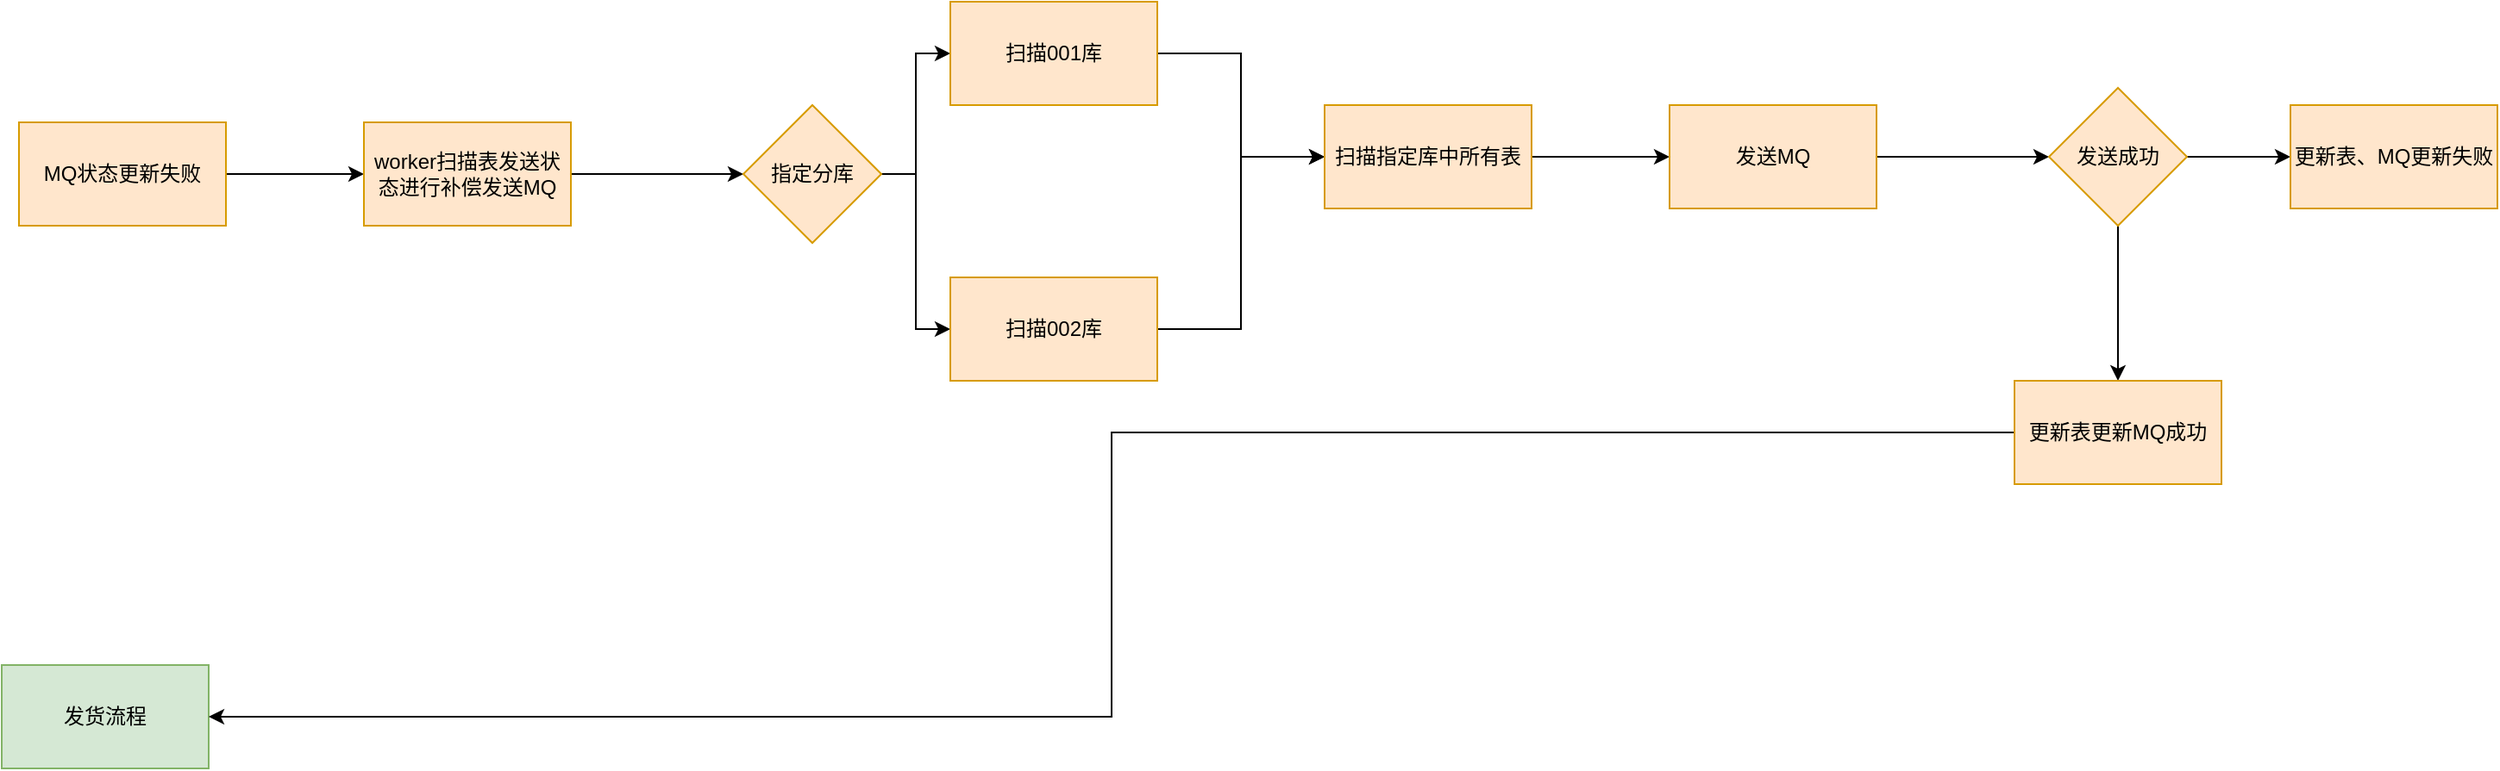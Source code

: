 <mxfile version="22.1.5" type="github">
  <diagram name="第 1 页" id="4gv3G2_DYUCbwfBhQcV8">
    <mxGraphModel dx="1002" dy="543" grid="1" gridSize="10" guides="1" tooltips="1" connect="1" arrows="1" fold="1" page="1" pageScale="1" pageWidth="827" pageHeight="1169" math="0" shadow="0">
      <root>
        <mxCell id="0" />
        <mxCell id="1" parent="0" />
        <mxCell id="WwrmDKlZUnJDuyraNP7t-3" value="" style="edgeStyle=orthogonalEdgeStyle;rounded=0;orthogonalLoop=1;jettySize=auto;html=1;" edge="1" parent="1" source="WwrmDKlZUnJDuyraNP7t-1" target="WwrmDKlZUnJDuyraNP7t-2">
          <mxGeometry relative="1" as="geometry" />
        </mxCell>
        <mxCell id="WwrmDKlZUnJDuyraNP7t-1" value="MQ状态更新失败" style="rounded=0;whiteSpace=wrap;html=1;fillColor=#ffe6cc;strokeColor=#d79b00;" vertex="1" parent="1">
          <mxGeometry x="70" y="210" width="120" height="60" as="geometry" />
        </mxCell>
        <mxCell id="WwrmDKlZUnJDuyraNP7t-7" value="" style="edgeStyle=orthogonalEdgeStyle;rounded=0;orthogonalLoop=1;jettySize=auto;html=1;" edge="1" parent="1" source="WwrmDKlZUnJDuyraNP7t-2" target="WwrmDKlZUnJDuyraNP7t-6">
          <mxGeometry relative="1" as="geometry" />
        </mxCell>
        <mxCell id="WwrmDKlZUnJDuyraNP7t-2" value="worker扫描表发送状态进行补偿发送MQ" style="whiteSpace=wrap;html=1;fillColor=#ffe6cc;strokeColor=#d79b00;rounded=0;" vertex="1" parent="1">
          <mxGeometry x="270" y="210" width="120" height="60" as="geometry" />
        </mxCell>
        <mxCell id="WwrmDKlZUnJDuyraNP7t-9" value="" style="edgeStyle=orthogonalEdgeStyle;rounded=0;orthogonalLoop=1;jettySize=auto;html=1;" edge="1" parent="1" source="WwrmDKlZUnJDuyraNP7t-6" target="WwrmDKlZUnJDuyraNP7t-8">
          <mxGeometry relative="1" as="geometry" />
        </mxCell>
        <mxCell id="WwrmDKlZUnJDuyraNP7t-12" value="" style="edgeStyle=orthogonalEdgeStyle;rounded=0;orthogonalLoop=1;jettySize=auto;html=1;" edge="1" parent="1" source="WwrmDKlZUnJDuyraNP7t-6" target="WwrmDKlZUnJDuyraNP7t-11">
          <mxGeometry relative="1" as="geometry">
            <Array as="points">
              <mxPoint x="590" y="240" />
              <mxPoint x="590" y="330" />
            </Array>
          </mxGeometry>
        </mxCell>
        <mxCell id="WwrmDKlZUnJDuyraNP7t-6" value="指定分库" style="rhombus;whiteSpace=wrap;html=1;fillColor=#ffe6cc;strokeColor=#d79b00;rounded=0;" vertex="1" parent="1">
          <mxGeometry x="490" y="200" width="80" height="80" as="geometry" />
        </mxCell>
        <mxCell id="WwrmDKlZUnJDuyraNP7t-15" value="" style="edgeStyle=orthogonalEdgeStyle;rounded=0;orthogonalLoop=1;jettySize=auto;html=1;" edge="1" parent="1" source="WwrmDKlZUnJDuyraNP7t-8" target="WwrmDKlZUnJDuyraNP7t-14">
          <mxGeometry relative="1" as="geometry" />
        </mxCell>
        <mxCell id="WwrmDKlZUnJDuyraNP7t-8" value="扫描001库" style="whiteSpace=wrap;html=1;fillColor=#ffe6cc;strokeColor=#d79b00;rounded=0;" vertex="1" parent="1">
          <mxGeometry x="610" y="140" width="120" height="60" as="geometry" />
        </mxCell>
        <mxCell id="WwrmDKlZUnJDuyraNP7t-16" style="edgeStyle=orthogonalEdgeStyle;rounded=0;orthogonalLoop=1;jettySize=auto;html=1;entryX=0;entryY=0.5;entryDx=0;entryDy=0;" edge="1" parent="1" source="WwrmDKlZUnJDuyraNP7t-11" target="WwrmDKlZUnJDuyraNP7t-14">
          <mxGeometry relative="1" as="geometry" />
        </mxCell>
        <mxCell id="WwrmDKlZUnJDuyraNP7t-11" value="扫描002库" style="whiteSpace=wrap;html=1;fillColor=#ffe6cc;strokeColor=#d79b00;rounded=0;" vertex="1" parent="1">
          <mxGeometry x="610" y="300" width="120" height="60" as="geometry" />
        </mxCell>
        <mxCell id="WwrmDKlZUnJDuyraNP7t-18" value="" style="edgeStyle=orthogonalEdgeStyle;rounded=0;orthogonalLoop=1;jettySize=auto;html=1;" edge="1" parent="1" source="WwrmDKlZUnJDuyraNP7t-14" target="WwrmDKlZUnJDuyraNP7t-17">
          <mxGeometry relative="1" as="geometry" />
        </mxCell>
        <mxCell id="WwrmDKlZUnJDuyraNP7t-14" value="扫描指定库中所有表" style="whiteSpace=wrap;html=1;fillColor=#ffe6cc;strokeColor=#d79b00;rounded=0;" vertex="1" parent="1">
          <mxGeometry x="827" y="200" width="120" height="60" as="geometry" />
        </mxCell>
        <mxCell id="WwrmDKlZUnJDuyraNP7t-20" value="" style="edgeStyle=orthogonalEdgeStyle;rounded=0;orthogonalLoop=1;jettySize=auto;html=1;" edge="1" parent="1" source="WwrmDKlZUnJDuyraNP7t-17" target="WwrmDKlZUnJDuyraNP7t-19">
          <mxGeometry relative="1" as="geometry" />
        </mxCell>
        <mxCell id="WwrmDKlZUnJDuyraNP7t-17" value="发送MQ" style="whiteSpace=wrap;html=1;fillColor=#ffe6cc;strokeColor=#d79b00;rounded=0;" vertex="1" parent="1">
          <mxGeometry x="1027" y="200" width="120" height="60" as="geometry" />
        </mxCell>
        <mxCell id="WwrmDKlZUnJDuyraNP7t-26" value="" style="edgeStyle=orthogonalEdgeStyle;rounded=0;orthogonalLoop=1;jettySize=auto;html=1;" edge="1" parent="1" source="WwrmDKlZUnJDuyraNP7t-19" target="WwrmDKlZUnJDuyraNP7t-25">
          <mxGeometry relative="1" as="geometry" />
        </mxCell>
        <mxCell id="WwrmDKlZUnJDuyraNP7t-27" style="edgeStyle=orthogonalEdgeStyle;rounded=0;orthogonalLoop=1;jettySize=auto;html=1;" edge="1" parent="1" source="WwrmDKlZUnJDuyraNP7t-19">
          <mxGeometry relative="1" as="geometry">
            <mxPoint x="1287" y="360" as="targetPoint" />
          </mxGeometry>
        </mxCell>
        <mxCell id="WwrmDKlZUnJDuyraNP7t-19" value="发送成功" style="rhombus;whiteSpace=wrap;html=1;fillColor=#ffe6cc;strokeColor=#d79b00;rounded=0;" vertex="1" parent="1">
          <mxGeometry x="1247" y="190" width="80" height="80" as="geometry" />
        </mxCell>
        <mxCell id="WwrmDKlZUnJDuyraNP7t-22" value="发货流程" style="rounded=0;whiteSpace=wrap;html=1;fillColor=#d5e8d4;strokeColor=#82b366;" vertex="1" parent="1">
          <mxGeometry x="60" y="525" width="120" height="60" as="geometry" />
        </mxCell>
        <mxCell id="WwrmDKlZUnJDuyraNP7t-25" value="更新表、MQ更新失败" style="whiteSpace=wrap;html=1;fillColor=#ffe6cc;strokeColor=#d79b00;rounded=0;" vertex="1" parent="1">
          <mxGeometry x="1387" y="200" width="120" height="60" as="geometry" />
        </mxCell>
        <mxCell id="WwrmDKlZUnJDuyraNP7t-29" style="edgeStyle=orthogonalEdgeStyle;rounded=0;orthogonalLoop=1;jettySize=auto;html=1;entryX=1;entryY=0.5;entryDx=0;entryDy=0;" edge="1" parent="1" source="WwrmDKlZUnJDuyraNP7t-28" target="WwrmDKlZUnJDuyraNP7t-22">
          <mxGeometry relative="1" as="geometry" />
        </mxCell>
        <mxCell id="WwrmDKlZUnJDuyraNP7t-28" value="更新表更新MQ成功" style="rounded=0;whiteSpace=wrap;html=1;fillColor=#ffe6cc;strokeColor=#d79b00;" vertex="1" parent="1">
          <mxGeometry x="1227" y="360" width="120" height="60" as="geometry" />
        </mxCell>
      </root>
    </mxGraphModel>
  </diagram>
</mxfile>

